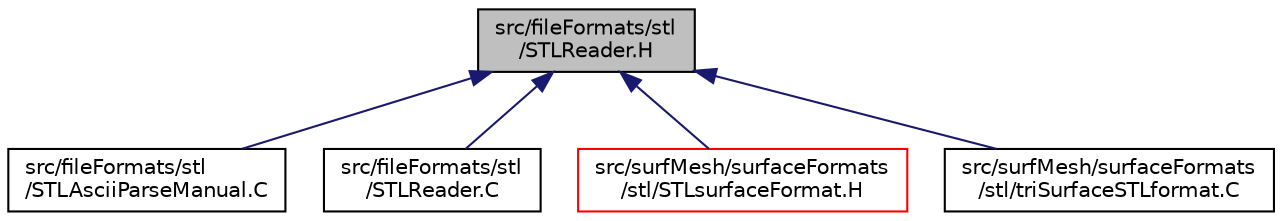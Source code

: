digraph "src/fileFormats/stl/STLReader.H"
{
  bgcolor="transparent";
  edge [fontname="Helvetica",fontsize="10",labelfontname="Helvetica",labelfontsize="10"];
  node [fontname="Helvetica",fontsize="10",shape=record];
  Node1 [label="src/fileFormats/stl\l/STLReader.H",height=0.2,width=0.4,color="black", fillcolor="grey75", style="filled" fontcolor="black"];
  Node1 -> Node2 [dir="back",color="midnightblue",fontsize="10",style="solid",fontname="Helvetica"];
  Node2 [label="src/fileFormats/stl\l/STLAsciiParseManual.C",height=0.2,width=0.4,color="black",URL="$STLAsciiParseManual_8C.html",tooltip="Hand-written parsing of STL ASCII format. "];
  Node1 -> Node3 [dir="back",color="midnightblue",fontsize="10",style="solid",fontname="Helvetica"];
  Node3 [label="src/fileFormats/stl\l/STLReader.C",height=0.2,width=0.4,color="black",URL="$STLReader_8C.html"];
  Node1 -> Node4 [dir="back",color="midnightblue",fontsize="10",style="solid",fontname="Helvetica"];
  Node4 [label="src/surfMesh/surfaceFormats\l/stl/STLsurfaceFormat.H",height=0.2,width=0.4,color="red",URL="$STLsurfaceFormat_8H.html"];
  Node1 -> Node5 [dir="back",color="midnightblue",fontsize="10",style="solid",fontname="Helvetica"];
  Node5 [label="src/surfMesh/surfaceFormats\l/stl/triSurfaceSTLformat.C",height=0.2,width=0.4,color="black",URL="$triSurfaceSTLformat_8C.html"];
}
